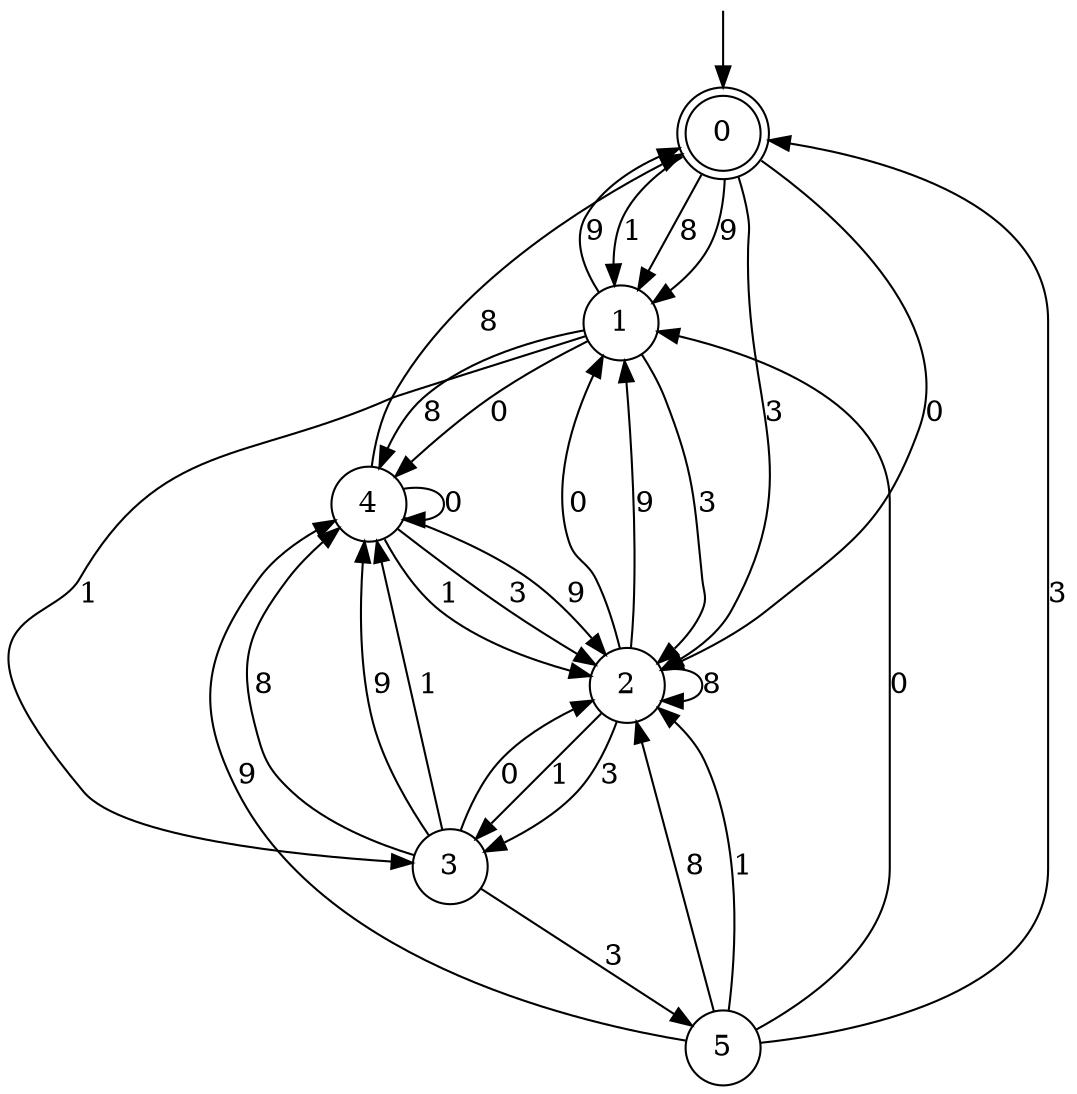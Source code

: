 digraph g {

	s0 [shape="doublecircle" label="0"];
	s1 [shape="circle" label="1"];
	s2 [shape="circle" label="2"];
	s3 [shape="circle" label="3"];
	s4 [shape="circle" label="4"];
	s5 [shape="circle" label="5"];
	s0 -> s1 [label="1"];
	s0 -> s2 [label="3"];
	s0 -> s2 [label="0"];
	s0 -> s1 [label="8"];
	s0 -> s1 [label="9"];
	s1 -> s3 [label="1"];
	s1 -> s2 [label="3"];
	s1 -> s4 [label="0"];
	s1 -> s4 [label="8"];
	s1 -> s0 [label="9"];
	s2 -> s3 [label="1"];
	s2 -> s3 [label="3"];
	s2 -> s1 [label="0"];
	s2 -> s2 [label="8"];
	s2 -> s1 [label="9"];
	s3 -> s4 [label="1"];
	s3 -> s5 [label="3"];
	s3 -> s2 [label="0"];
	s3 -> s4 [label="8"];
	s3 -> s4 [label="9"];
	s4 -> s2 [label="1"];
	s4 -> s2 [label="3"];
	s4 -> s4 [label="0"];
	s4 -> s0 [label="8"];
	s4 -> s2 [label="9"];
	s5 -> s2 [label="1"];
	s5 -> s0 [label="3"];
	s5 -> s1 [label="0"];
	s5 -> s2 [label="8"];
	s5 -> s4 [label="9"];

__start0 [label="" shape="none" width="0" height="0"];
__start0 -> s0;

}
